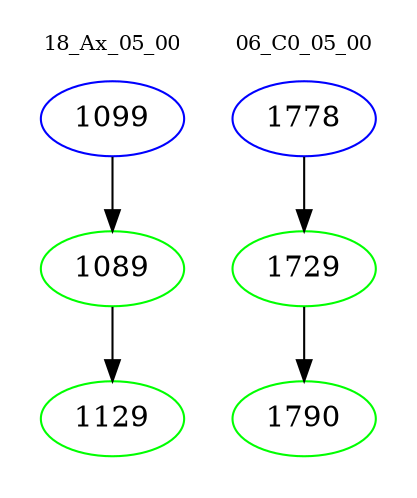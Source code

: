 digraph{
subgraph cluster_0 {
color = white
label = "18_Ax_05_00";
fontsize=10;
T0_1099 [label="1099", color="blue"]
T0_1099 -> T0_1089 [color="black"]
T0_1089 [label="1089", color="green"]
T0_1089 -> T0_1129 [color="black"]
T0_1129 [label="1129", color="green"]
}
subgraph cluster_1 {
color = white
label = "06_C0_05_00";
fontsize=10;
T1_1778 [label="1778", color="blue"]
T1_1778 -> T1_1729 [color="black"]
T1_1729 [label="1729", color="green"]
T1_1729 -> T1_1790 [color="black"]
T1_1790 [label="1790", color="green"]
}
}
